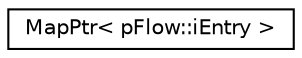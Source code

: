 digraph "Graphical Class Hierarchy"
{
 // LATEX_PDF_SIZE
  edge [fontname="Helvetica",fontsize="10",labelfontname="Helvetica",labelfontsize="10"];
  node [fontname="Helvetica",fontsize="10",shape=record];
  rankdir="LR";
  Node0 [label="MapPtr\< pFlow::iEntry \>",height=0.2,width=0.4,color="black", fillcolor="white", style="filled",URL="$classpFlow_1_1MapPtr.html",tooltip=" "];
}
